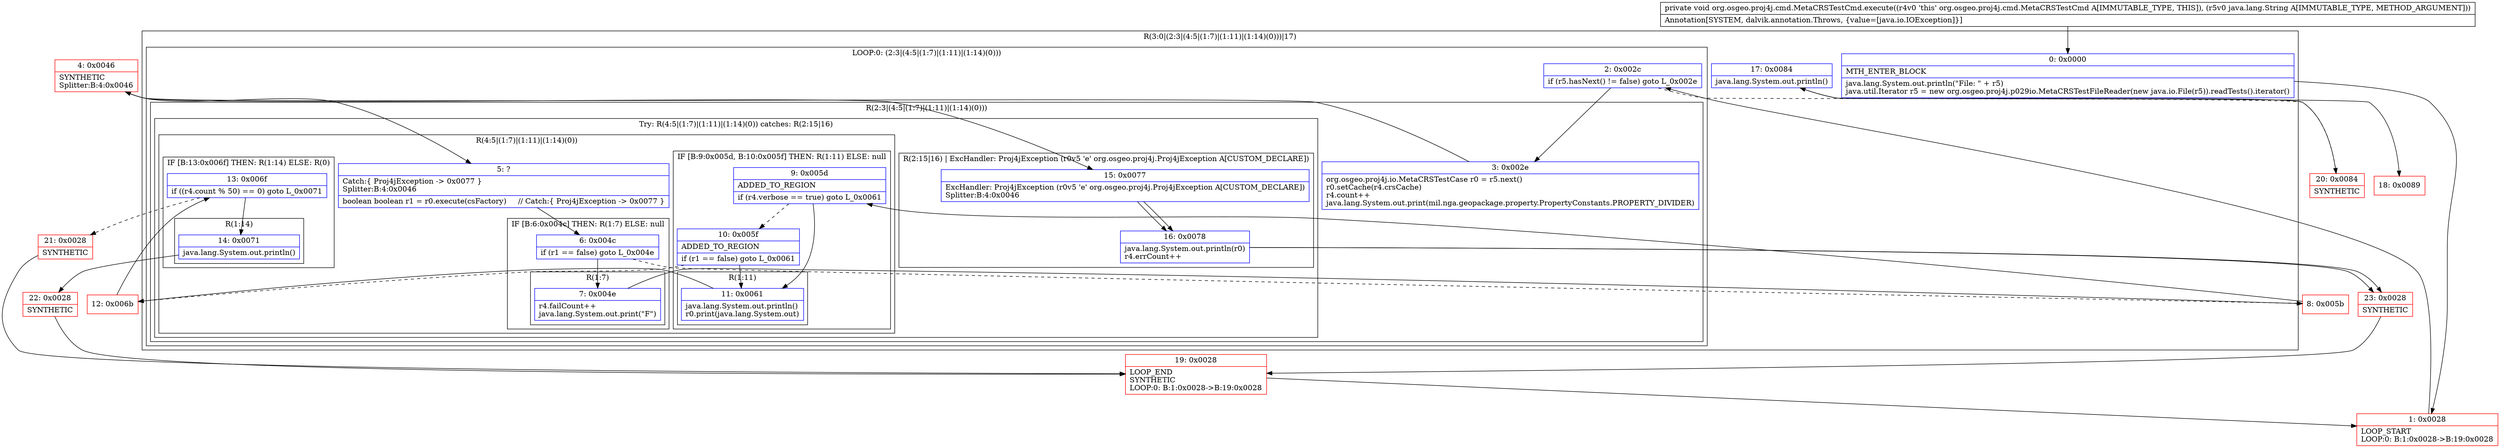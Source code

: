 digraph "CFG fororg.osgeo.proj4j.cmd.MetaCRSTestCmd.execute(Ljava\/lang\/String;)V" {
subgraph cluster_Region_1127469098 {
label = "R(3:0|(2:3|(4:5|(1:7)|(1:11)|(1:14)(0)))|17)";
node [shape=record,color=blue];
Node_0 [shape=record,label="{0\:\ 0x0000|MTH_ENTER_BLOCK\l|java.lang.System.out.println(\"File: \" + r5)\ljava.util.Iterator r5 = new org.osgeo.proj4j.p029io.MetaCRSTestFileReader(new java.io.File(r5)).readTests().iterator()\l}"];
subgraph cluster_LoopRegion_1017559643 {
label = "LOOP:0: (2:3|(4:5|(1:7)|(1:11)|(1:14)(0)))";
node [shape=record,color=blue];
Node_2 [shape=record,label="{2\:\ 0x002c|if (r5.hasNext() != false) goto L_0x002e\l}"];
subgraph cluster_Region_1410827071 {
label = "R(2:3|(4:5|(1:7)|(1:11)|(1:14)(0)))";
node [shape=record,color=blue];
Node_3 [shape=record,label="{3\:\ 0x002e|org.osgeo.proj4j.io.MetaCRSTestCase r0 = r5.next()\lr0.setCache(r4.crsCache)\lr4.count++\ljava.lang.System.out.print(mil.nga.geopackage.property.PropertyConstants.PROPERTY_DIVIDER)\l}"];
subgraph cluster_TryCatchRegion_1623664168 {
label = "Try: R(4:5|(1:7)|(1:11)|(1:14)(0)) catches: R(2:15|16)";
node [shape=record,color=blue];
subgraph cluster_Region_1114060883 {
label = "R(4:5|(1:7)|(1:11)|(1:14)(0))";
node [shape=record,color=blue];
Node_5 [shape=record,label="{5\:\ ?|Catch:\{ Proj4jException \-\> 0x0077 \}\lSplitter:B:4:0x0046\l|boolean boolean r1 = r0.execute(csFactory)     \/\/ Catch:\{ Proj4jException \-\> 0x0077 \}\l}"];
subgraph cluster_IfRegion_1807903293 {
label = "IF [B:6:0x004c] THEN: R(1:7) ELSE: null";
node [shape=record,color=blue];
Node_6 [shape=record,label="{6\:\ 0x004c|if (r1 == false) goto L_0x004e\l}"];
subgraph cluster_Region_1026037914 {
label = "R(1:7)";
node [shape=record,color=blue];
Node_7 [shape=record,label="{7\:\ 0x004e|r4.failCount++\ljava.lang.System.out.print(\"F\")\l}"];
}
}
subgraph cluster_IfRegion_1203989054 {
label = "IF [B:9:0x005d, B:10:0x005f] THEN: R(1:11) ELSE: null";
node [shape=record,color=blue];
Node_9 [shape=record,label="{9\:\ 0x005d|ADDED_TO_REGION\l|if (r4.verbose == true) goto L_0x0061\l}"];
Node_10 [shape=record,label="{10\:\ 0x005f|ADDED_TO_REGION\l|if (r1 == false) goto L_0x0061\l}"];
subgraph cluster_Region_886376710 {
label = "R(1:11)";
node [shape=record,color=blue];
Node_11 [shape=record,label="{11\:\ 0x0061|java.lang.System.out.println()\lr0.print(java.lang.System.out)\l}"];
}
}
subgraph cluster_IfRegion_1546873560 {
label = "IF [B:13:0x006f] THEN: R(1:14) ELSE: R(0)";
node [shape=record,color=blue];
Node_13 [shape=record,label="{13\:\ 0x006f|if ((r4.count % 50) == 0) goto L_0x0071\l}"];
subgraph cluster_Region_94171408 {
label = "R(1:14)";
node [shape=record,color=blue];
Node_14 [shape=record,label="{14\:\ 0x0071|java.lang.System.out.println()\l}"];
}
subgraph cluster_Region_2014172657 {
label = "R(0)";
node [shape=record,color=blue];
}
}
}
subgraph cluster_Region_1686929103 {
label = "R(2:15|16) | ExcHandler: Proj4jException (r0v5 'e' org.osgeo.proj4j.Proj4jException A[CUSTOM_DECLARE])\l";
node [shape=record,color=blue];
Node_15 [shape=record,label="{15\:\ 0x0077|ExcHandler: Proj4jException (r0v5 'e' org.osgeo.proj4j.Proj4jException A[CUSTOM_DECLARE])\lSplitter:B:4:0x0046\l}"];
Node_16 [shape=record,label="{16\:\ 0x0078|java.lang.System.out.println(r0)\lr4.errCount++\l}"];
}
}
}
}
Node_17 [shape=record,label="{17\:\ 0x0084|java.lang.System.out.println()\l}"];
}
subgraph cluster_Region_1686929103 {
label = "R(2:15|16) | ExcHandler: Proj4jException (r0v5 'e' org.osgeo.proj4j.Proj4jException A[CUSTOM_DECLARE])\l";
node [shape=record,color=blue];
Node_15 [shape=record,label="{15\:\ 0x0077|ExcHandler: Proj4jException (r0v5 'e' org.osgeo.proj4j.Proj4jException A[CUSTOM_DECLARE])\lSplitter:B:4:0x0046\l}"];
Node_16 [shape=record,label="{16\:\ 0x0078|java.lang.System.out.println(r0)\lr4.errCount++\l}"];
}
Node_1 [shape=record,color=red,label="{1\:\ 0x0028|LOOP_START\lLOOP:0: B:1:0x0028\-\>B:19:0x0028\l}"];
Node_4 [shape=record,color=red,label="{4\:\ 0x0046|SYNTHETIC\lSplitter:B:4:0x0046\l}"];
Node_8 [shape=record,color=red,label="{8\:\ 0x005b}"];
Node_12 [shape=record,color=red,label="{12\:\ 0x006b}"];
Node_18 [shape=record,color=red,label="{18\:\ 0x0089}"];
Node_19 [shape=record,color=red,label="{19\:\ 0x0028|LOOP_END\lSYNTHETIC\lLOOP:0: B:1:0x0028\-\>B:19:0x0028\l}"];
Node_20 [shape=record,color=red,label="{20\:\ 0x0084|SYNTHETIC\l}"];
Node_21 [shape=record,color=red,label="{21\:\ 0x0028|SYNTHETIC\l}"];
Node_22 [shape=record,color=red,label="{22\:\ 0x0028|SYNTHETIC\l}"];
Node_23 [shape=record,color=red,label="{23\:\ 0x0028|SYNTHETIC\l}"];
MethodNode[shape=record,label="{private void org.osgeo.proj4j.cmd.MetaCRSTestCmd.execute((r4v0 'this' org.osgeo.proj4j.cmd.MetaCRSTestCmd A[IMMUTABLE_TYPE, THIS]), (r5v0 java.lang.String A[IMMUTABLE_TYPE, METHOD_ARGUMENT]))  | Annotation[SYSTEM, dalvik.annotation.Throws, \{value=[java.io.IOException]\}]\l}"];
MethodNode -> Node_0;
Node_0 -> Node_1;
Node_2 -> Node_3;
Node_2 -> Node_20[style=dashed];
Node_3 -> Node_4;
Node_5 -> Node_6;
Node_6 -> Node_7;
Node_6 -> Node_8[style=dashed];
Node_7 -> Node_8;
Node_9 -> Node_10[style=dashed];
Node_9 -> Node_11;
Node_10 -> Node_11;
Node_10 -> Node_12[style=dashed];
Node_11 -> Node_12;
Node_13 -> Node_14;
Node_13 -> Node_21[style=dashed];
Node_14 -> Node_22;
Node_15 -> Node_16;
Node_16 -> Node_23;
Node_17 -> Node_18;
Node_15 -> Node_16;
Node_16 -> Node_23;
Node_1 -> Node_2;
Node_4 -> Node_5;
Node_4 -> Node_15;
Node_8 -> Node_9;
Node_12 -> Node_13;
Node_19 -> Node_1;
Node_20 -> Node_17;
Node_21 -> Node_19;
Node_22 -> Node_19;
Node_23 -> Node_19;
}

